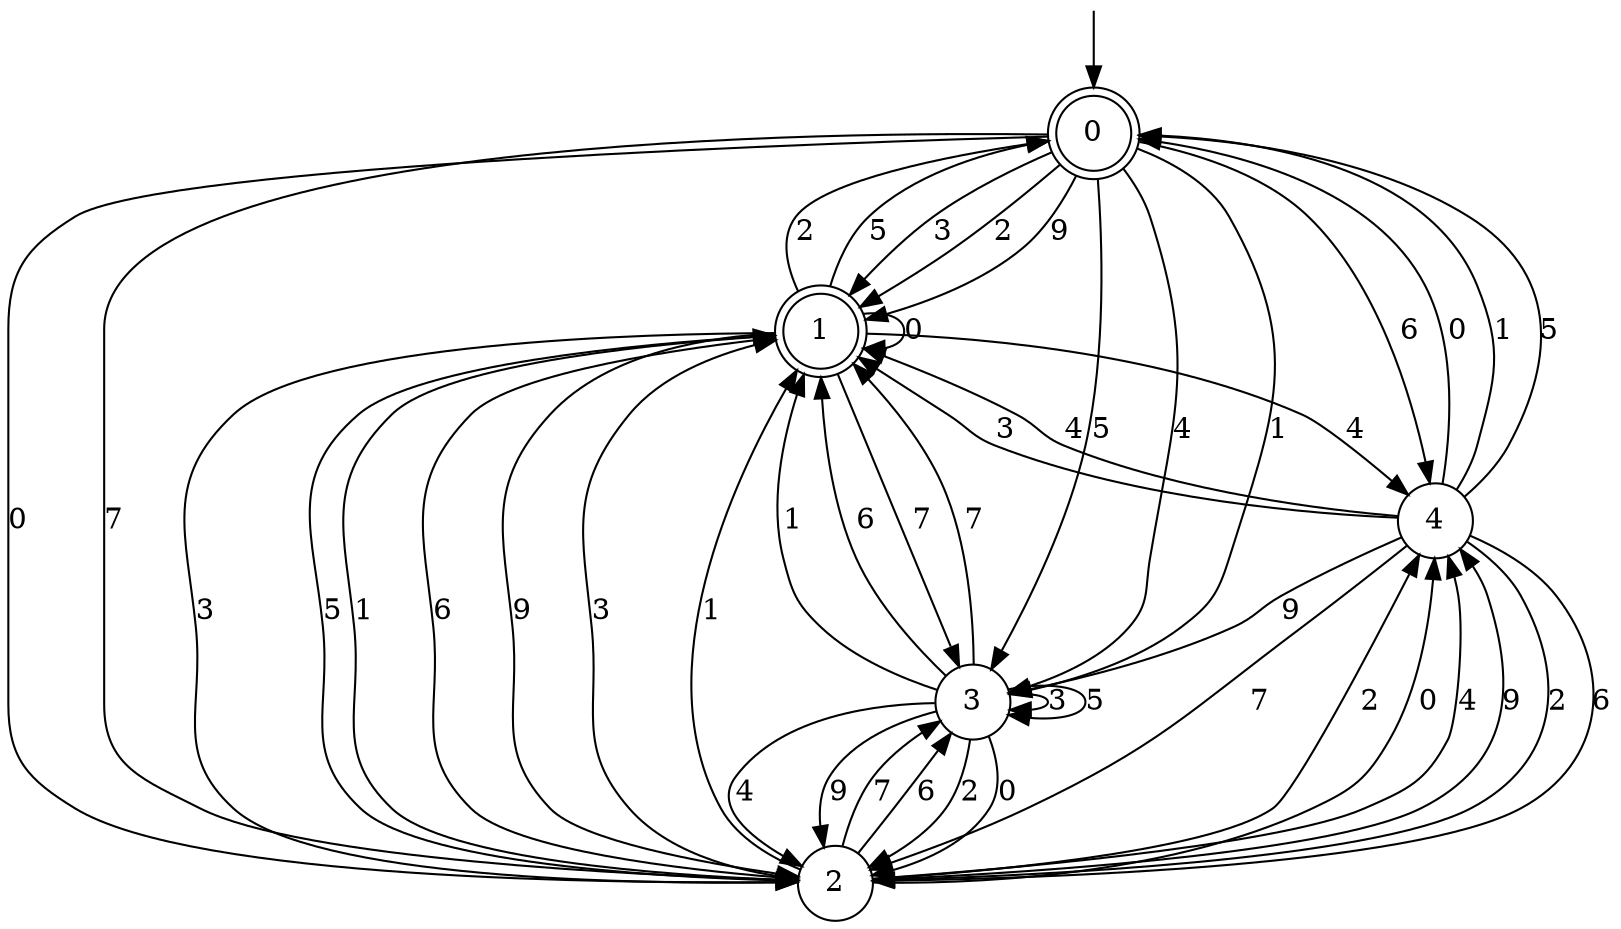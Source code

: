 digraph g {

	s0 [shape="doublecircle" label="0"];
	s1 [shape="doublecircle" label="1"];
	s2 [shape="circle" label="2"];
	s3 [shape="circle" label="3"];
	s4 [shape="circle" label="4"];
	s0 -> s1 [label="3"];
	s0 -> s1 [label="2"];
	s0 -> s2 [label="0"];
	s0 -> s2 [label="7"];
	s0 -> s3 [label="1"];
	s0 -> s4 [label="6"];
	s0 -> s3 [label="4"];
	s0 -> s3 [label="5"];
	s0 -> s1 [label="9"];
	s1 -> s2 [label="3"];
	s1 -> s0 [label="2"];
	s1 -> s1 [label="0"];
	s1 -> s3 [label="7"];
	s1 -> s2 [label="1"];
	s1 -> s2 [label="6"];
	s1 -> s4 [label="4"];
	s1 -> s0 [label="5"];
	s1 -> s2 [label="9"];
	s2 -> s1 [label="3"];
	s2 -> s4 [label="2"];
	s2 -> s4 [label="0"];
	s2 -> s3 [label="7"];
	s2 -> s1 [label="1"];
	s2 -> s3 [label="6"];
	s2 -> s4 [label="4"];
	s2 -> s1 [label="5"];
	s2 -> s4 [label="9"];
	s3 -> s3 [label="3"];
	s3 -> s2 [label="2"];
	s3 -> s2 [label="0"];
	s3 -> s1 [label="7"];
	s3 -> s1 [label="1"];
	s3 -> s1 [label="6"];
	s3 -> s2 [label="4"];
	s3 -> s3 [label="5"];
	s3 -> s2 [label="9"];
	s4 -> s1 [label="3"];
	s4 -> s2 [label="2"];
	s4 -> s0 [label="0"];
	s4 -> s2 [label="7"];
	s4 -> s0 [label="1"];
	s4 -> s2 [label="6"];
	s4 -> s1 [label="4"];
	s4 -> s0 [label="5"];
	s4 -> s3 [label="9"];

__start0 [label="" shape="none" width="0" height="0"];
__start0 -> s0;

}
